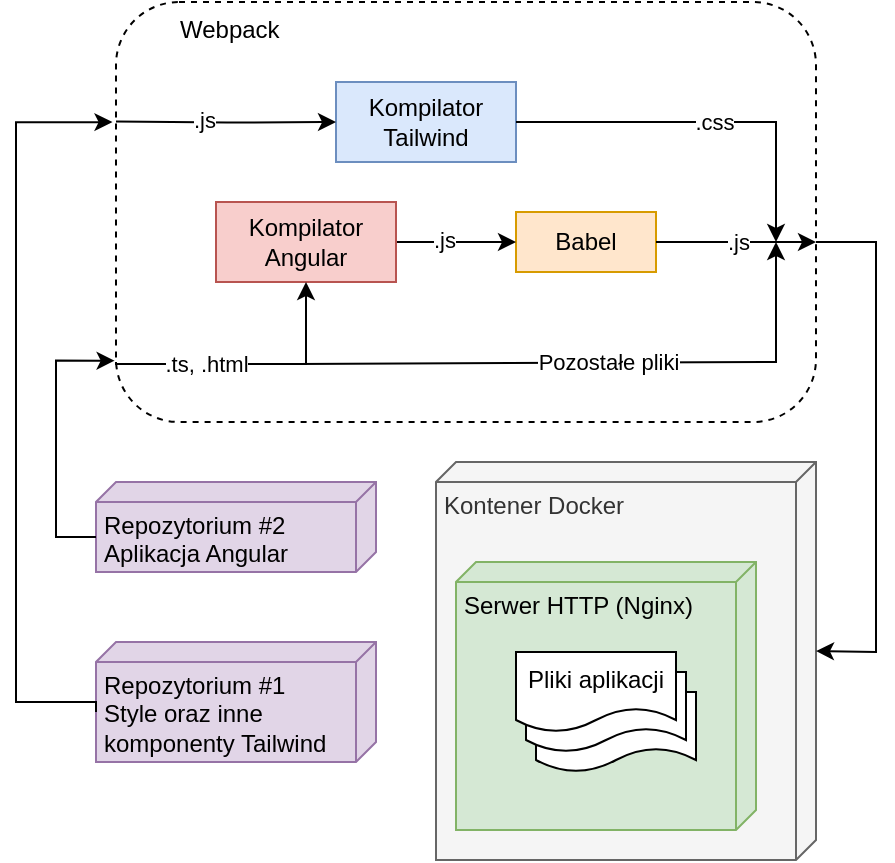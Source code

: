 <mxfile version="22.1.11" type="device">
  <diagram name="Strona-1" id="go8DYKClI1Q-8vPtBxqS">
    <mxGraphModel dx="956" dy="523" grid="1" gridSize="10" guides="1" tooltips="1" connect="1" arrows="1" fold="1" page="1" pageScale="1" pageWidth="827" pageHeight="1169" math="0" shadow="0">
      <root>
        <mxCell id="0" />
        <mxCell id="1" parent="0" />
        <mxCell id="a_7lXAUyZinuxdjTnOFr-1" value="Repozytorium #2&lt;br&gt;Aplikacja Angular" style="verticalAlign=top;align=left;spacingTop=8;spacingLeft=2;spacingRight=12;shape=cube;size=10;direction=south;fontStyle=0;html=1;whiteSpace=wrap;strokeColor=#9673a6;fillColor=#e1d5e7;" vertex="1" parent="1">
          <mxGeometry x="190" y="470" width="140" height="45" as="geometry" />
        </mxCell>
        <mxCell id="a_7lXAUyZinuxdjTnOFr-2" value="Repozytorium #1&lt;br&gt;Style oraz inne komponenty Tailwind" style="verticalAlign=top;align=left;spacingTop=8;spacingLeft=2;spacingRight=12;shape=cube;size=10;direction=south;fontStyle=0;html=1;whiteSpace=wrap;fillColor=#e1d5e7;strokeColor=#9673a6;" vertex="1" parent="1">
          <mxGeometry x="190" y="550" width="140" height="60" as="geometry" />
        </mxCell>
        <mxCell id="a_7lXAUyZinuxdjTnOFr-3" value="&amp;nbsp; &amp;nbsp; &amp;nbsp; &amp;nbsp; &amp;nbsp;Webpack" style="html=1;whiteSpace=wrap;align=left;verticalAlign=top;dashed=1;rounded=1;" vertex="1" parent="1">
          <mxGeometry x="200" y="230" width="350" height="210" as="geometry" />
        </mxCell>
        <mxCell id="a_7lXAUyZinuxdjTnOFr-13" value="Babel" style="rounded=0;whiteSpace=wrap;html=1;fillColor=#ffe6cc;strokeColor=#d79b00;" vertex="1" parent="1">
          <mxGeometry x="400" y="335" width="70" height="30" as="geometry" />
        </mxCell>
        <mxCell id="a_7lXAUyZinuxdjTnOFr-25" style="edgeStyle=orthogonalEdgeStyle;rounded=0;orthogonalLoop=1;jettySize=auto;html=1;exitX=1;exitY=0.5;exitDx=0;exitDy=0;entryX=0;entryY=0.5;entryDx=0;entryDy=0;" edge="1" parent="1" source="a_7lXAUyZinuxdjTnOFr-16" target="a_7lXAUyZinuxdjTnOFr-13">
          <mxGeometry relative="1" as="geometry" />
        </mxCell>
        <mxCell id="a_7lXAUyZinuxdjTnOFr-26" value=".js" style="edgeLabel;html=1;align=center;verticalAlign=middle;resizable=0;points=[];" vertex="1" connectable="0" parent="a_7lXAUyZinuxdjTnOFr-25">
          <mxGeometry x="-0.2" y="1" relative="1" as="geometry">
            <mxPoint as="offset" />
          </mxGeometry>
        </mxCell>
        <mxCell id="a_7lXAUyZinuxdjTnOFr-16" value="Kompilator Angular" style="rounded=0;whiteSpace=wrap;html=1;fillColor=#f8cecc;strokeColor=#b85450;" vertex="1" parent="1">
          <mxGeometry x="250" y="330" width="90" height="40" as="geometry" />
        </mxCell>
        <mxCell id="a_7lXAUyZinuxdjTnOFr-17" value="Kompilator Tailwind" style="rounded=0;whiteSpace=wrap;html=1;fillColor=#dae8fc;strokeColor=#6c8ebf;" vertex="1" parent="1">
          <mxGeometry x="310" y="270" width="90" height="40" as="geometry" />
        </mxCell>
        <mxCell id="a_7lXAUyZinuxdjTnOFr-23" value="" style="endArrow=classic;html=1;rounded=0;exitX=1;exitY=0.5;exitDx=0;exitDy=0;" edge="1" parent="1" source="a_7lXAUyZinuxdjTnOFr-17">
          <mxGeometry width="50" height="50" relative="1" as="geometry">
            <mxPoint x="410" y="290" as="sourcePoint" />
            <mxPoint x="530" y="350" as="targetPoint" />
            <Array as="points">
              <mxPoint x="530" y="290" />
            </Array>
          </mxGeometry>
        </mxCell>
        <mxCell id="a_7lXAUyZinuxdjTnOFr-24" value=".css" style="edgeLabel;html=1;align=center;verticalAlign=middle;resizable=0;points=[];" vertex="1" connectable="0" parent="a_7lXAUyZinuxdjTnOFr-23">
          <mxGeometry x="0.035" y="-1" relative="1" as="geometry">
            <mxPoint y="-1" as="offset" />
          </mxGeometry>
        </mxCell>
        <mxCell id="a_7lXAUyZinuxdjTnOFr-31" value="" style="endArrow=classic;html=1;rounded=0;exitX=1;exitY=0.5;exitDx=0;exitDy=0;" edge="1" parent="1" source="a_7lXAUyZinuxdjTnOFr-13">
          <mxGeometry width="50" height="50" relative="1" as="geometry">
            <mxPoint x="450" y="350" as="sourcePoint" />
            <mxPoint x="550" y="350" as="targetPoint" />
          </mxGeometry>
        </mxCell>
        <mxCell id="a_7lXAUyZinuxdjTnOFr-32" value=".js" style="edgeLabel;html=1;align=center;verticalAlign=middle;resizable=0;points=[];" vertex="1" connectable="0" parent="a_7lXAUyZinuxdjTnOFr-31">
          <mxGeometry x="0.035" y="-1" relative="1" as="geometry">
            <mxPoint x="-1" y="-1" as="offset" />
          </mxGeometry>
        </mxCell>
        <mxCell id="a_7lXAUyZinuxdjTnOFr-36" style="edgeStyle=orthogonalEdgeStyle;rounded=0;orthogonalLoop=1;jettySize=auto;html=1;exitX=1;exitY=0.5;exitDx=0;exitDy=0;entryX=0;entryY=0.5;entryDx=0;entryDy=0;" edge="1" parent="1" target="a_7lXAUyZinuxdjTnOFr-17">
          <mxGeometry relative="1" as="geometry">
            <mxPoint x="200" y="289.76" as="sourcePoint" />
            <mxPoint x="260" y="289.76" as="targetPoint" />
          </mxGeometry>
        </mxCell>
        <mxCell id="a_7lXAUyZinuxdjTnOFr-37" value=".js" style="edgeLabel;html=1;align=center;verticalAlign=middle;resizable=0;points=[];" vertex="1" connectable="0" parent="a_7lXAUyZinuxdjTnOFr-36">
          <mxGeometry x="-0.2" y="1" relative="1" as="geometry">
            <mxPoint as="offset" />
          </mxGeometry>
        </mxCell>
        <mxCell id="a_7lXAUyZinuxdjTnOFr-38" style="edgeStyle=orthogonalEdgeStyle;rounded=0;orthogonalLoop=1;jettySize=auto;html=1;exitX=1;exitY=0.5;exitDx=0;exitDy=0;entryX=0.5;entryY=1;entryDx=0;entryDy=0;" edge="1" parent="1" target="a_7lXAUyZinuxdjTnOFr-16">
          <mxGeometry relative="1" as="geometry">
            <mxPoint x="200" y="410" as="sourcePoint" />
            <mxPoint x="250" y="410.38" as="targetPoint" />
            <Array as="points">
              <mxPoint x="295" y="411" />
            </Array>
          </mxGeometry>
        </mxCell>
        <mxCell id="a_7lXAUyZinuxdjTnOFr-45" value=".ts, .html" style="edgeLabel;html=1;align=center;verticalAlign=middle;resizable=0;points=[];" vertex="1" connectable="0" parent="a_7lXAUyZinuxdjTnOFr-38">
          <mxGeometry x="-0.339" relative="1" as="geometry">
            <mxPoint as="offset" />
          </mxGeometry>
        </mxCell>
        <mxCell id="a_7lXAUyZinuxdjTnOFr-51" style="edgeStyle=orthogonalEdgeStyle;rounded=0;orthogonalLoop=1;jettySize=auto;html=1;exitX=0;exitY=0;exitDx=35;exitDy=140;exitPerimeter=0;entryX=-0.005;entryY=0.286;entryDx=0;entryDy=0;entryPerimeter=0;" edge="1" parent="1" source="a_7lXAUyZinuxdjTnOFr-2" target="a_7lXAUyZinuxdjTnOFr-3">
          <mxGeometry relative="1" as="geometry">
            <Array as="points">
              <mxPoint x="190" y="580" />
              <mxPoint x="150" y="580" />
              <mxPoint x="150" y="290" />
            </Array>
          </mxGeometry>
        </mxCell>
        <mxCell id="a_7lXAUyZinuxdjTnOFr-52" style="edgeStyle=orthogonalEdgeStyle;rounded=0;orthogonalLoop=1;jettySize=auto;html=1;entryX=-0.002;entryY=0.854;entryDx=0;entryDy=0;entryPerimeter=0;exitX=0;exitY=0;exitDx=27.5;exitDy=140;exitPerimeter=0;" edge="1" parent="1" source="a_7lXAUyZinuxdjTnOFr-1" target="a_7lXAUyZinuxdjTnOFr-3">
          <mxGeometry relative="1" as="geometry">
            <mxPoint x="105" y="370" as="sourcePoint" />
            <Array as="points">
              <mxPoint x="170" y="497" />
              <mxPoint x="170" y="409" />
            </Array>
          </mxGeometry>
        </mxCell>
        <mxCell id="a_7lXAUyZinuxdjTnOFr-54" value="" style="endArrow=classic;html=1;rounded=0;" edge="1" parent="1">
          <mxGeometry width="50" height="50" relative="1" as="geometry">
            <mxPoint x="290" y="411" as="sourcePoint" />
            <mxPoint x="530" y="350" as="targetPoint" />
            <Array as="points">
              <mxPoint x="530" y="410" />
            </Array>
          </mxGeometry>
        </mxCell>
        <mxCell id="a_7lXAUyZinuxdjTnOFr-55" value="Pozostałe pliki" style="edgeLabel;html=1;align=center;verticalAlign=middle;resizable=0;points=[];" vertex="1" connectable="0" parent="a_7lXAUyZinuxdjTnOFr-54">
          <mxGeometry x="0.035" y="-1" relative="1" as="geometry">
            <mxPoint y="-2" as="offset" />
          </mxGeometry>
        </mxCell>
        <mxCell id="a_7lXAUyZinuxdjTnOFr-60" value="Kontener Docker" style="verticalAlign=top;align=left;spacingTop=8;spacingLeft=2;spacingRight=12;shape=cube;size=10;direction=south;fontStyle=0;html=1;whiteSpace=wrap;strokeColor=#666666;fillColor=#f5f5f5;fontColor=#333333;" vertex="1" parent="1">
          <mxGeometry x="360" y="460" width="190" height="199" as="geometry" />
        </mxCell>
        <mxCell id="a_7lXAUyZinuxdjTnOFr-61" value="Serwer HTTP (Nginx)" style="verticalAlign=top;align=left;spacingTop=8;spacingLeft=2;spacingRight=12;shape=cube;size=10;direction=south;fontStyle=0;html=1;whiteSpace=wrap;strokeColor=#82b366;fillColor=#d5e8d4;" vertex="1" parent="1">
          <mxGeometry x="370" y="510" width="150" height="134" as="geometry" />
        </mxCell>
        <mxCell id="a_7lXAUyZinuxdjTnOFr-167" value="" style="shape=document;whiteSpace=wrap;html=1;boundedLbl=1;" vertex="1" parent="1">
          <mxGeometry x="410" y="575" width="80" height="40" as="geometry" />
        </mxCell>
        <mxCell id="a_7lXAUyZinuxdjTnOFr-166" value="" style="shape=document;whiteSpace=wrap;html=1;boundedLbl=1;" vertex="1" parent="1">
          <mxGeometry x="405" y="565" width="80" height="40" as="geometry" />
        </mxCell>
        <mxCell id="a_7lXAUyZinuxdjTnOFr-165" value="Pliki aplikacji" style="shape=document;whiteSpace=wrap;html=1;boundedLbl=1;" vertex="1" parent="1">
          <mxGeometry x="400" y="555" width="80" height="40" as="geometry" />
        </mxCell>
        <mxCell id="a_7lXAUyZinuxdjTnOFr-169" value="" style="endArrow=classic;html=1;rounded=0;entryX=0;entryY=0;entryDx=94.5;entryDy=0;entryPerimeter=0;" edge="1" parent="1" target="a_7lXAUyZinuxdjTnOFr-60">
          <mxGeometry width="50" height="50" relative="1" as="geometry">
            <mxPoint x="550" y="350" as="sourcePoint" />
            <mxPoint x="600" y="300" as="targetPoint" />
            <Array as="points">
              <mxPoint x="580" y="350" />
              <mxPoint x="580" y="450" />
              <mxPoint x="580" y="555" />
            </Array>
          </mxGeometry>
        </mxCell>
      </root>
    </mxGraphModel>
  </diagram>
</mxfile>
